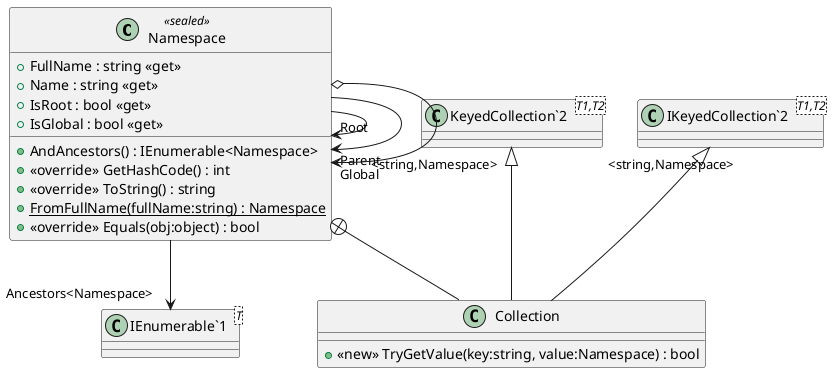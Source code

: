 @startuml
class Namespace <<sealed>> {
    + FullName : string <<get>>
    + Name : string <<get>>
    + IsRoot : bool <<get>>
    + IsGlobal : bool <<get>>
    + AndAncestors() : IEnumerable<Namespace>
    + <<override>> GetHashCode() : int
    + <<override>> ToString() : string
    + {static} FromFullName(fullName:string) : Namespace
    + <<override>> Equals(obj:object) : bool
}
class "IEnumerable`1"<T> {
}
class Collection {
    + <<new>> TryGetValue(key:string, value:Namespace) : bool
}
class "KeyedCollection`2"<T1,T2> {
}
class "IKeyedCollection`2"<T1,T2> {
}
Namespace --> "Root" Namespace
Namespace --> "Parent" Namespace
Namespace --> "Ancestors<Namespace>" "IEnumerable`1"
Namespace o-> "Global" Namespace
Namespace +-- Collection
"KeyedCollection`2" "<string,Namespace>" <|-- Collection
"IKeyedCollection`2" "<string,Namespace>" <|-- Collection
@enduml
